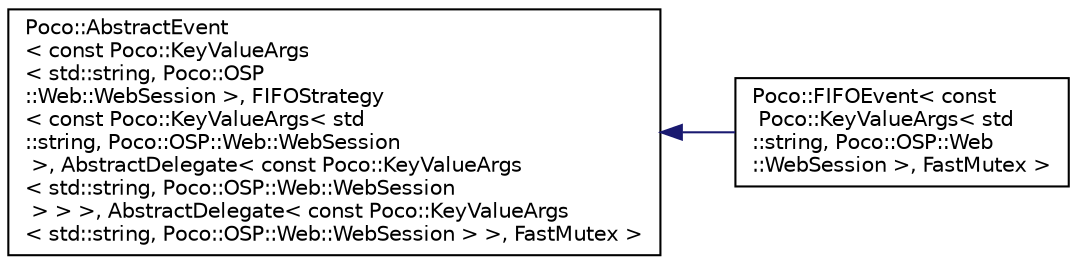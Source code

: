 digraph "Graphical Class Hierarchy"
{
 // LATEX_PDF_SIZE
  edge [fontname="Helvetica",fontsize="10",labelfontname="Helvetica",labelfontsize="10"];
  node [fontname="Helvetica",fontsize="10",shape=record];
  rankdir="LR";
  Node0 [label="Poco::AbstractEvent\l\< const Poco::KeyValueArgs\l\< std::string, Poco::OSP\l::Web::WebSession \>, FIFOStrategy\l\< const Poco::KeyValueArgs\< std\l::string, Poco::OSP::Web::WebSession\l \>, AbstractDelegate\< const Poco::KeyValueArgs\l\< std::string, Poco::OSP::Web::WebSession\l \> \> \>, AbstractDelegate\< const Poco::KeyValueArgs\l\< std::string, Poco::OSP::Web::WebSession \> \>, FastMutex \>",height=0.2,width=0.4,color="black", fillcolor="white", style="filled",URL="$classPoco_1_1AbstractEvent.html",tooltip=" "];
  Node0 -> Node1 [dir="back",color="midnightblue",fontsize="10",style="solid",fontname="Helvetica"];
  Node1 [label="Poco::FIFOEvent\< const\l Poco::KeyValueArgs\< std\l::string, Poco::OSP::Web\l::WebSession \>, FastMutex \>",height=0.2,width=0.4,color="black", fillcolor="white", style="filled",URL="$classPoco_1_1FIFOEvent.html",tooltip=" "];
}
